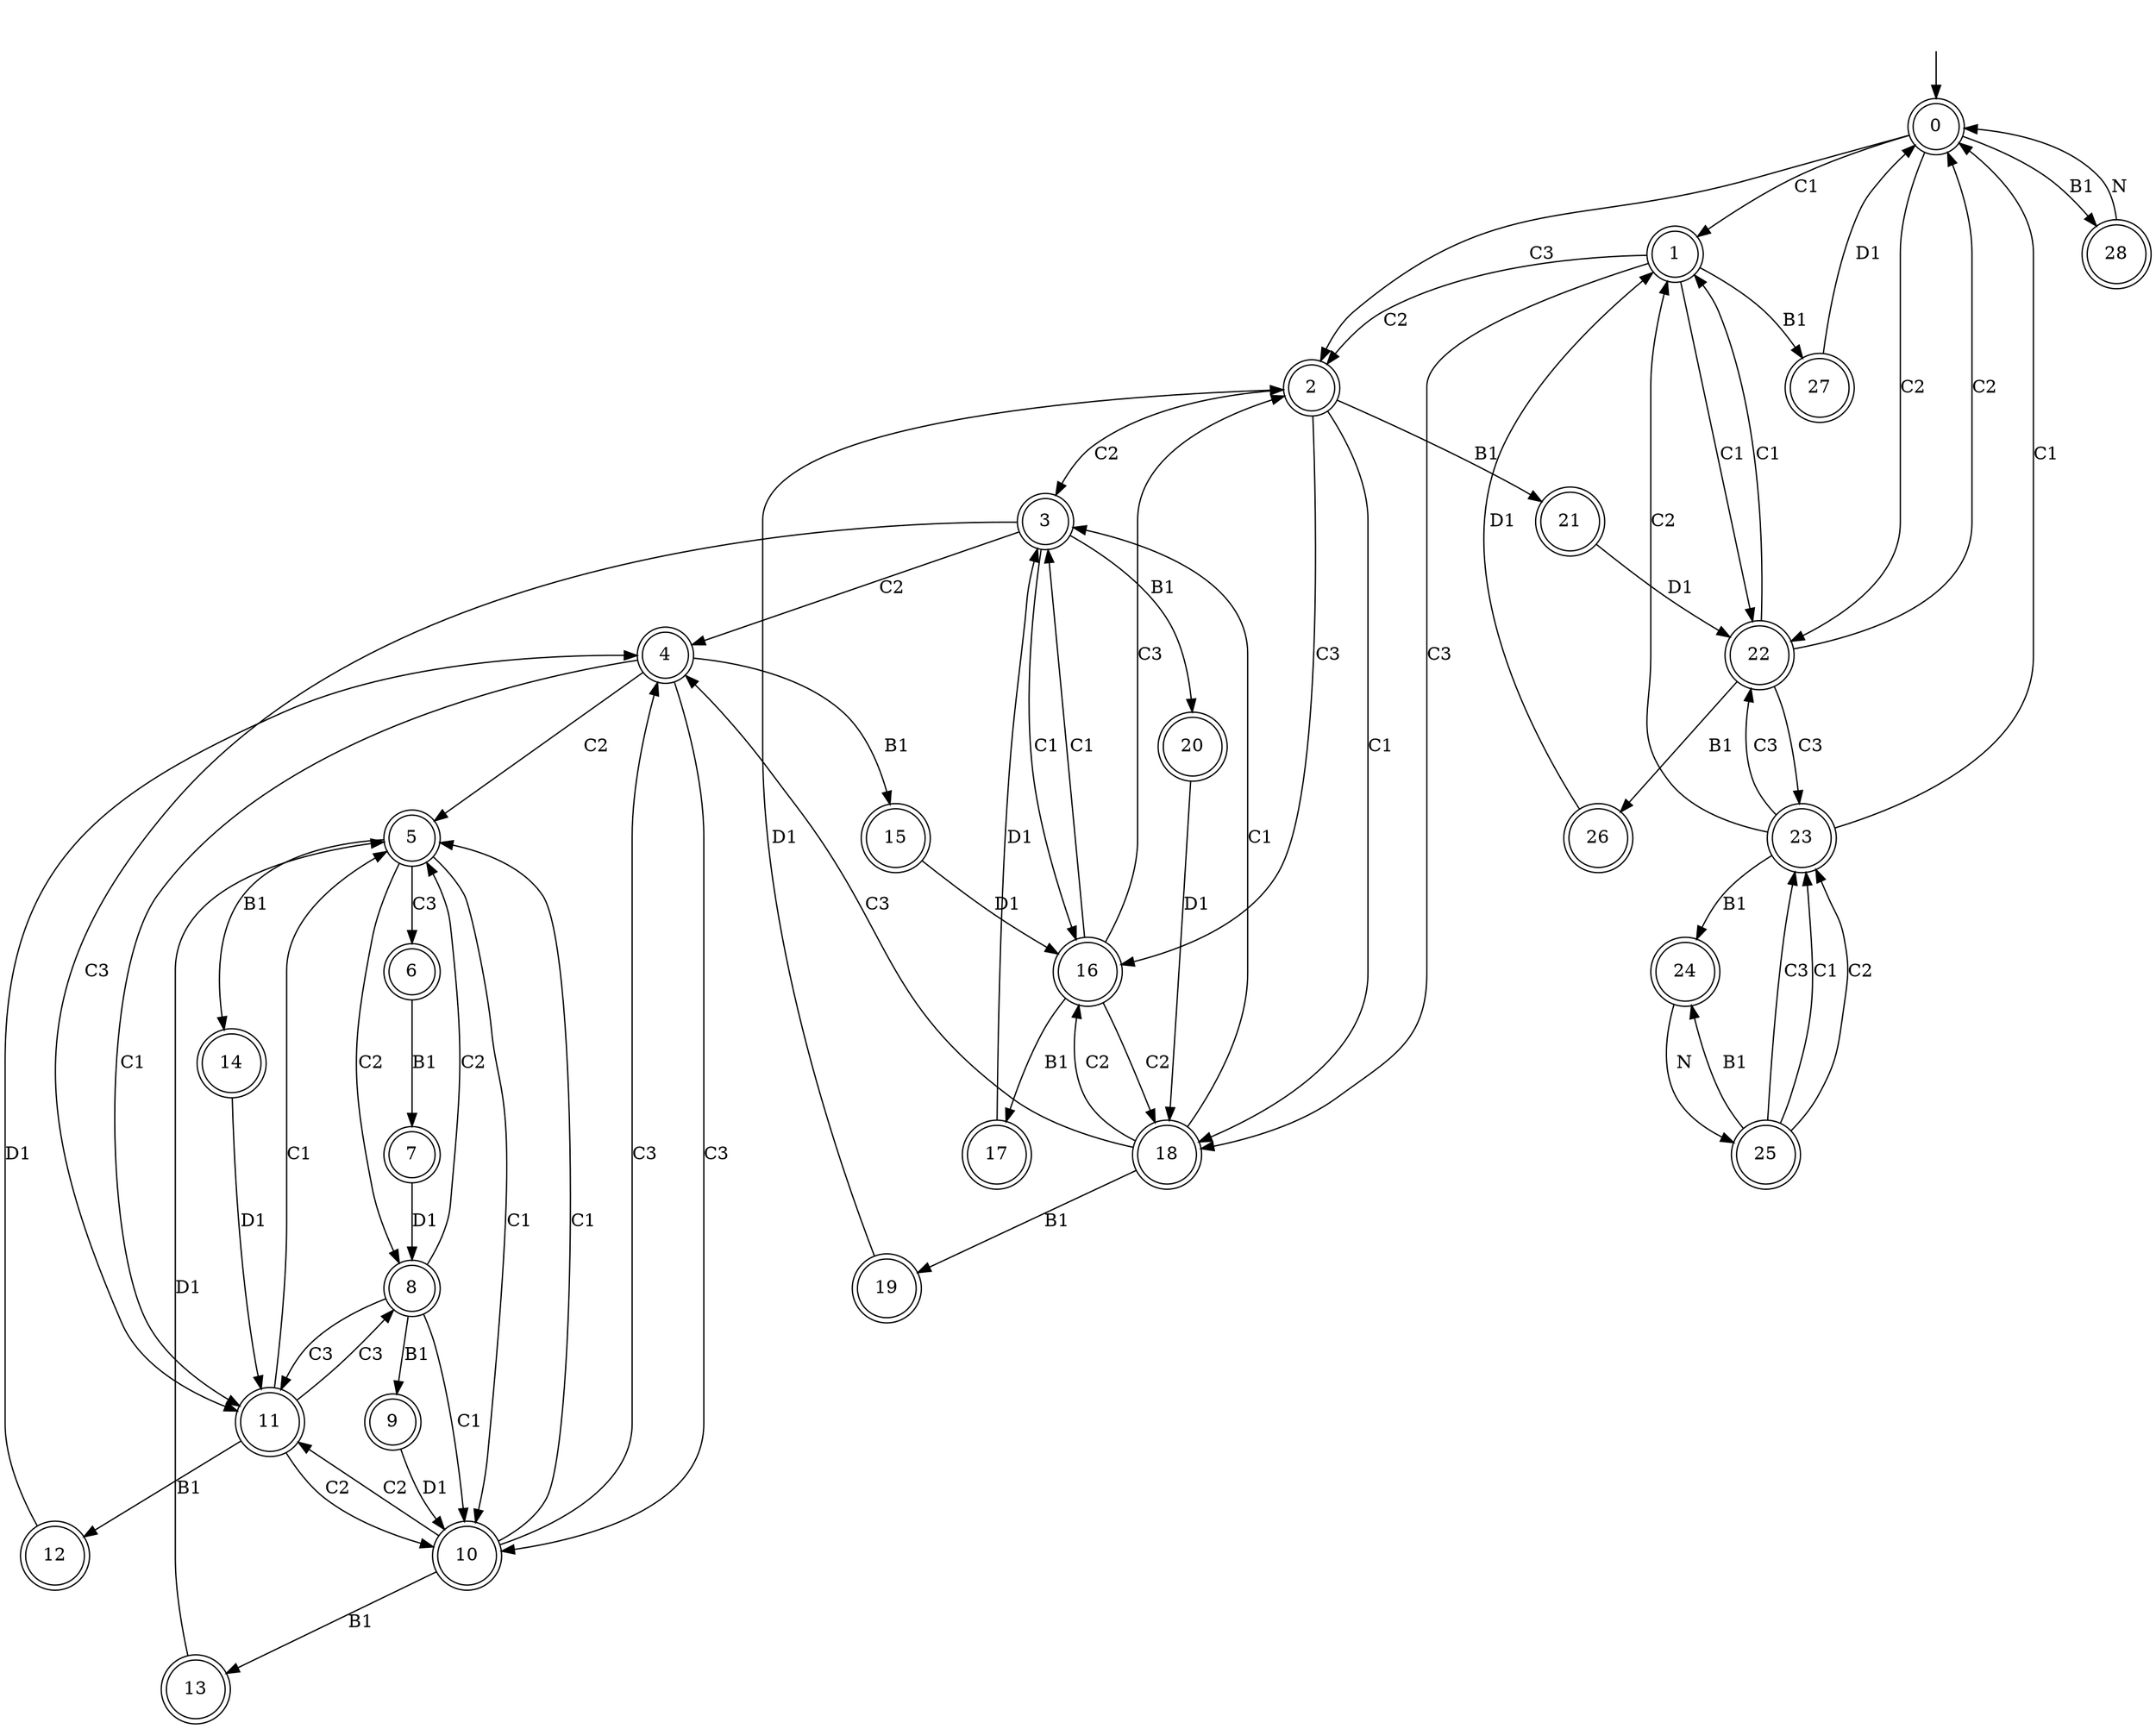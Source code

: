 digraph G {
  0 [ shape="doublecircle" label="0" ];
  1 [ shape="doublecircle" label="1" ];
  2 [ shape="doublecircle" label="2" ];
  3 [ shape="doublecircle" label="3" ];
  4 [ shape="doublecircle" label="4" ];
  5 [ shape="doublecircle" label="5" ];
  6 [ shape="doublecircle" label="6" ];
  7 [ shape="doublecircle" label="7" ];
  8 [ shape="doublecircle" label="8" ];
  9 [ shape="doublecircle" label="9" ];
  10 [ shape="doublecircle" label="10" ];
  11 [ shape="doublecircle" label="11" ];
  12 [ shape="doublecircle" label="12" ];
  13 [ shape="doublecircle" label="13" ];
  14 [ shape="doublecircle" label="14" ];
  15 [ shape="doublecircle" label="15" ];
  16 [ shape="doublecircle" label="16" ];
  17 [ shape="doublecircle" label="17" ];
  18 [ shape="doublecircle" label="18" ];
  19 [ shape="doublecircle" label="19" ];
  20 [ shape="doublecircle" label="20" ];
  21 [ shape="doublecircle" label="21" ];
  22 [ shape="doublecircle" label="22" ];
  23 [ shape="doublecircle" label="23" ];
  24 [ shape="doublecircle" label="24" ];
  25 [ shape="doublecircle" label="25" ];
  26 [ shape="doublecircle" label="26" ];
  27 [ shape="doublecircle" label="27" ];
  28 [ shape="doublecircle" label="28" ];
  0 -> 1 [ label="C1" ];
  1 -> 2 [ label="C2" ];
  2 -> 3 [ label="C2" ];
  3 -> 4 [ label="C2" ];
  4 -> 5 [ label="C2" ];
  5 -> 6 [ label="C3" ];
  6 -> 7 [ label="B1" ];
  7 -> 8 [ label="D1" ];
  8 -> 9 [ label="B1" ];
  9 -> 10 [ label="D1" ];
  10 -> 4 [ label="C3" ];
  10 -> 11 [ label="C2" ];
  11 -> 12 [ label="B1" ];
  12 -> 4 [ label="D1" ];
  11 -> 5 [ label="C1" ];
  11 -> 10 [ label="C2" ];
  11 -> 8 [ label="C3" ];
  10 -> 5 [ label="C1" ];
  10 -> 13 [ label="B1" ];
  13 -> 5 [ label="D1" ];
  8 -> 10 [ label="C1" ];
  8 -> 5 [ label="C2" ];
  8 -> 11 [ label="C3" ];
  5 -> 10 [ label="C1" ];
  5 -> 8 [ label="C2" ];
  5 -> 14 [ label="B1" ];
  14 -> 11 [ label="D1" ];
  4 -> 10 [ label="C3" ];
  4 -> 11 [ label="C1" ];
  4 -> 15 [ label="B1" ];
  15 -> 16 [ label="D1" ];
  16 -> 17 [ label="B1" ];
  17 -> 3 [ label="D1" ];
  16 -> 2 [ label="C3" ];
  16 -> 18 [ label="C2" ];
  18 -> 19 [ label="B1" ];
  19 -> 2 [ label="D1" ];
  18 -> 3 [ label="C1" ];
  18 -> 16 [ label="C2" ];
  18 -> 4 [ label="C3" ];
  16 -> 3 [ label="C1" ];
  3 -> 11 [ label="C3" ];
  3 -> 20 [ label="B1" ];
  20 -> 18 [ label="D1" ];
  3 -> 16 [ label="C1" ];
  2 -> 18 [ label="C1" ];
  2 -> 16 [ label="C3" ];
  2 -> 21 [ label="B1" ];
  21 -> 22 [ label="D1" ];
  22 -> 23 [ label="C3" ];
  23 -> 0 [ label="C1" ];
  23 -> 1 [ label="C2" ];
  23 -> 22 [ label="C3" ];
  23 -> 24 [ label="B1" ];
  24 -> 25 [ label="N" ];
  25 -> 23 [ label="C3" ];
  25 -> 23 [ label="C1" ];
  25 -> 23 [ label="C2" ];
  25 -> 24 [ label="B1" ];
  22 -> 26 [ label="B1" ];
  26 -> 1 [ label="D1" ];
  22 -> 1 [ label="C1" ];
  22 -> 0 [ label="C2" ];
  1 -> 27 [ label="B1" ];
  27 -> 0 [ label="D1" ];
  1 -> 22 [ label="C1" ];
  1 -> 18 [ label="C3" ];
  0 -> 22 [ label="C2" ];
  0 -> 2 [ label="C3" ];
  0 -> 28 [ label="B1" ];
  28 -> 0 [ label="N" ];
__start0 [label="", shape=none];
__start0 -> 0  [label=""];
}
